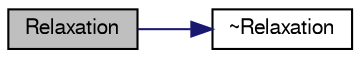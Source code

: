 digraph "Relaxation"
{
  bgcolor="transparent";
  edge [fontname="FreeSans",fontsize="10",labelfontname="FreeSans",labelfontsize="10"];
  node [fontname="FreeSans",fontsize="10",shape=record];
  rankdir="LR";
  Node2 [label="Relaxation",height=0.2,width=0.4,color="black", fillcolor="grey75", style="filled", fontcolor="black"];
  Node2 -> Node3 [color="midnightblue",fontsize="10",style="solid",fontname="FreeSans"];
  Node3 [label="~Relaxation",height=0.2,width=0.4,color="black",URL="$a24238.html#aeb58afcb8de18f54c52ff3c5762bf36e",tooltip="Destructor. "];
}
